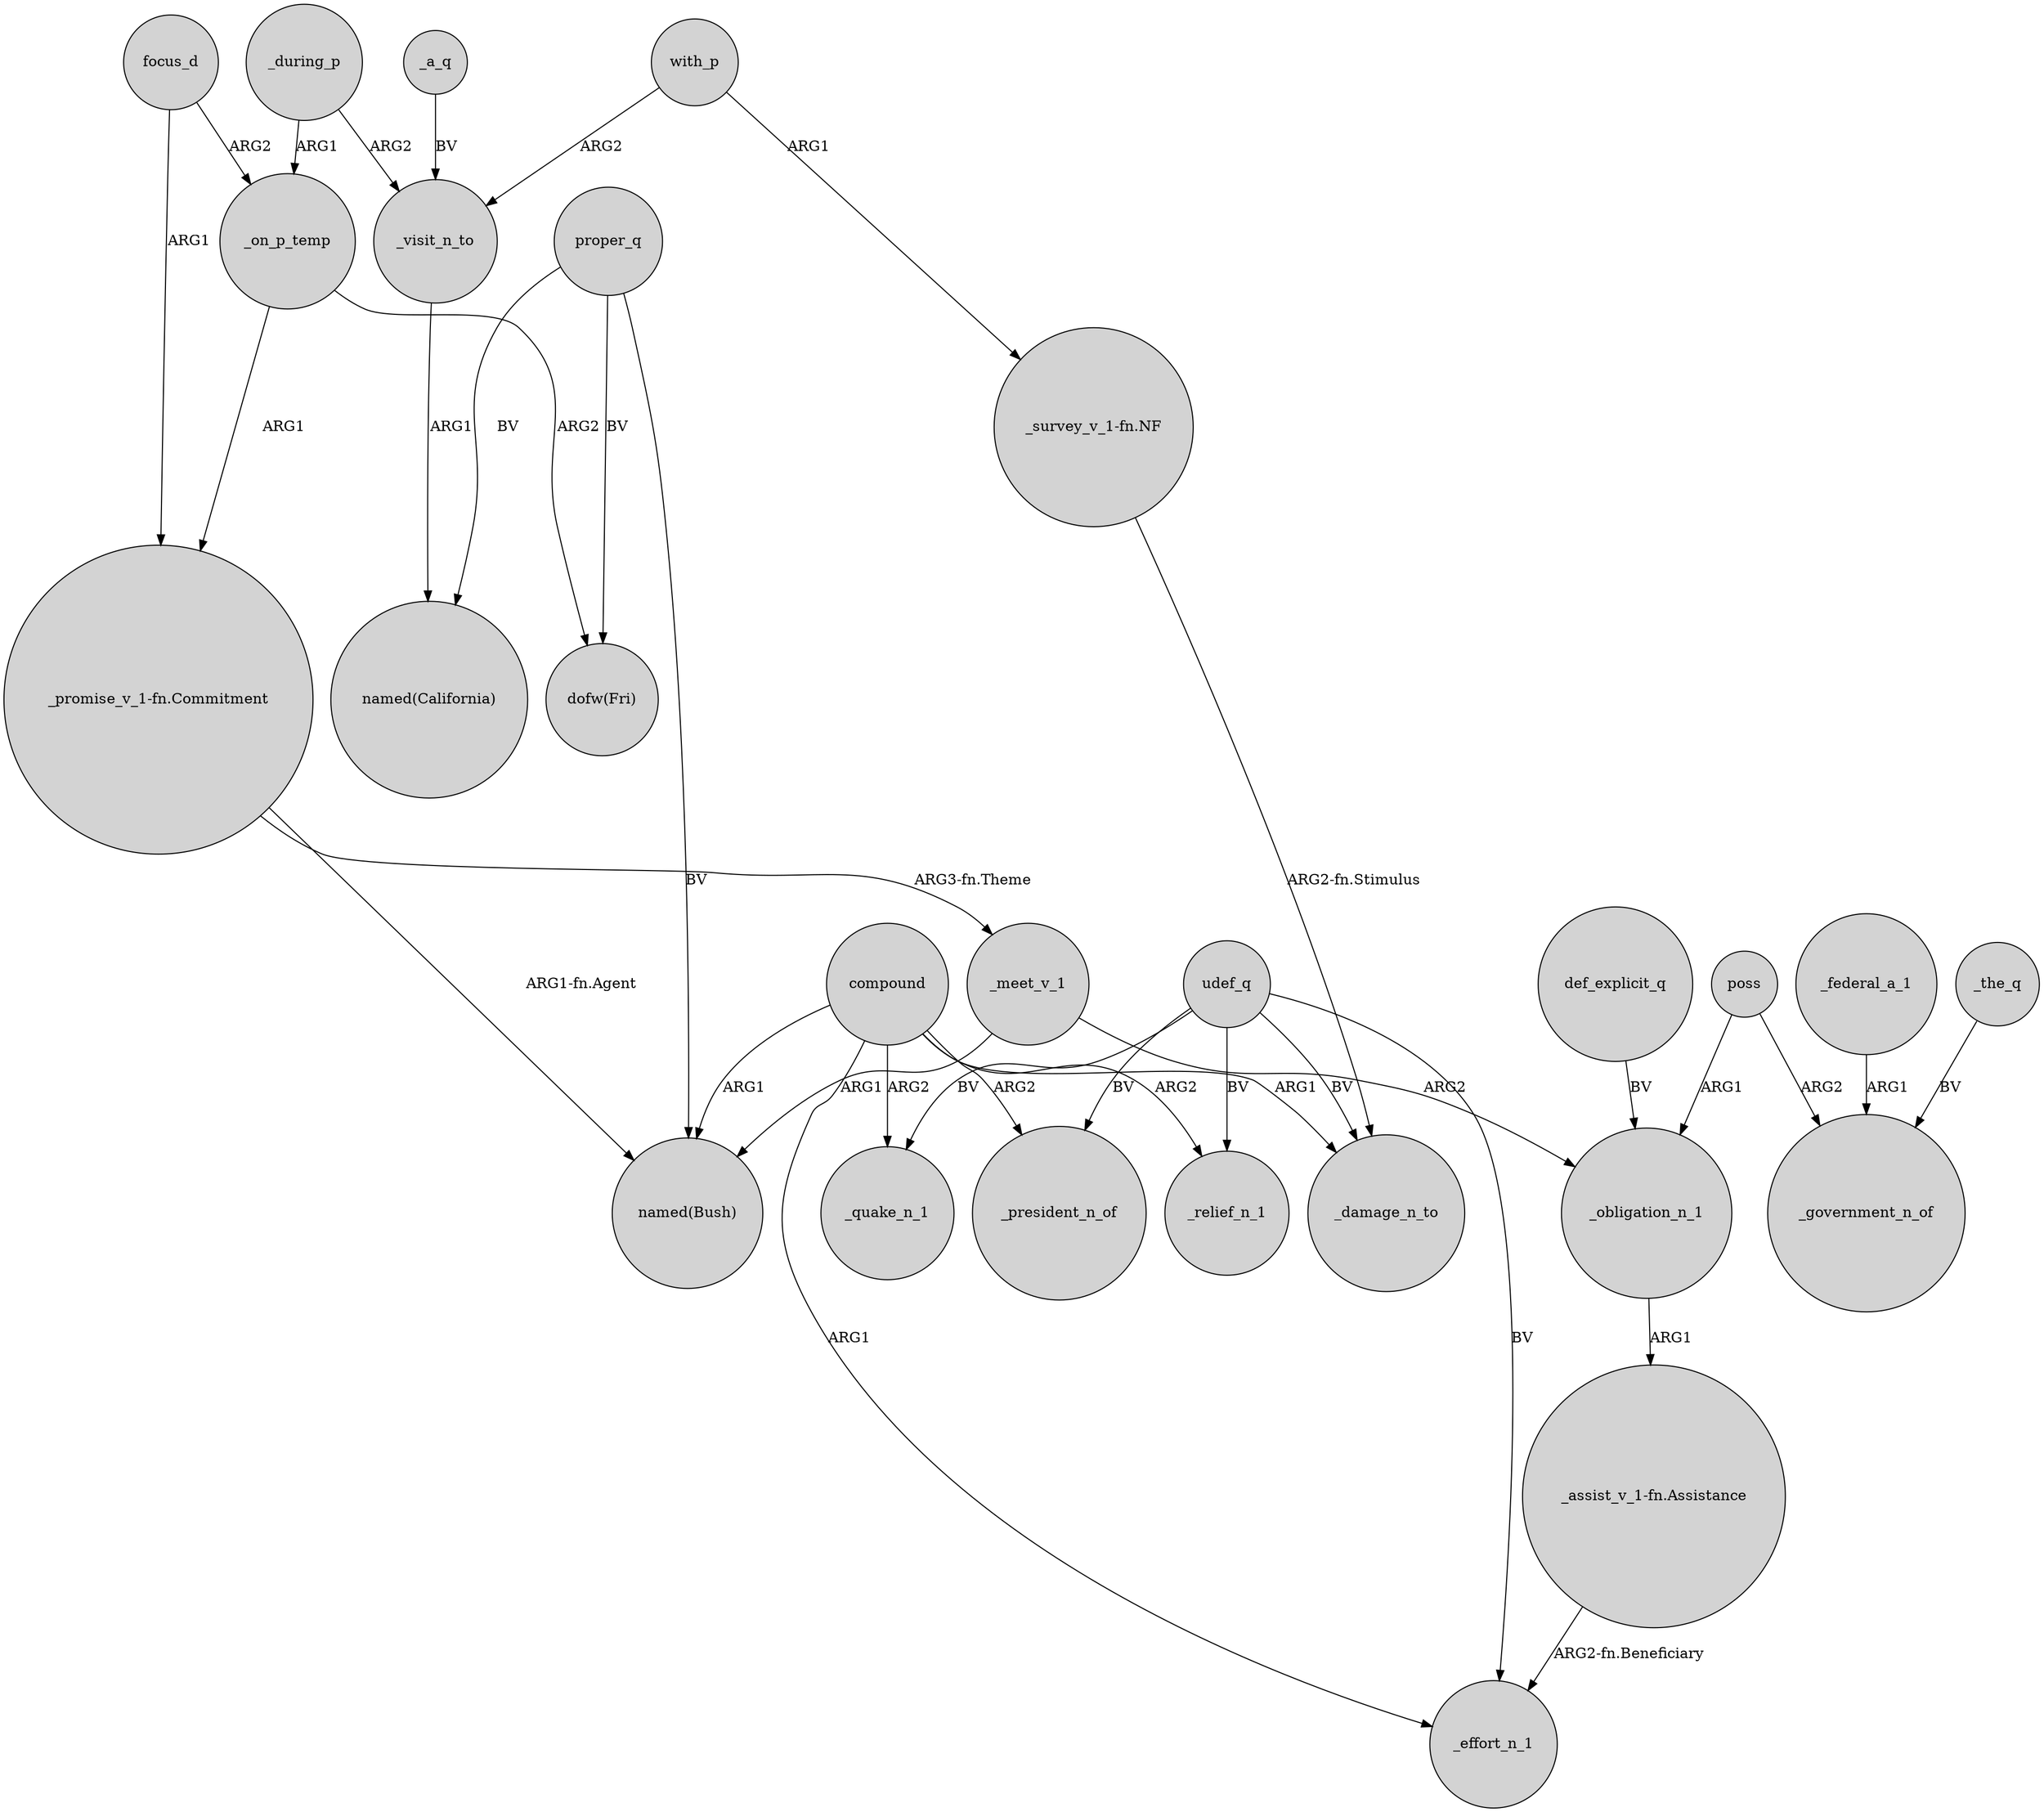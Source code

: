 digraph {
	node [shape=circle style=filled]
	_during_p -> _on_p_temp [label=ARG1]
	"_promise_v_1-fn.Commitment" -> "named(Bush)" [label="ARG1-fn.Agent"]
	proper_q -> "dofw(Fri)" [label=BV]
	compound -> _president_n_of [label=ARG2]
	_during_p -> _visit_n_to [label=ARG2]
	_on_p_temp -> "_promise_v_1-fn.Commitment" [label=ARG1]
	"_assist_v_1-fn.Assistance" -> _effort_n_1 [label="ARG2-fn.Beneficiary"]
	compound -> _damage_n_to [label=ARG1]
	proper_q -> "named(California)" [label=BV]
	_a_q -> _visit_n_to [label=BV]
	focus_d -> _on_p_temp [label=ARG2]
	def_explicit_q -> _obligation_n_1 [label=BV]
	"_survey_v_1-fn.NF" -> _damage_n_to [label="ARG2-fn.Stimulus"]
	compound -> _relief_n_1 [label=ARG2]
	_federal_a_1 -> _government_n_of [label=ARG1]
	udef_q -> _relief_n_1 [label=BV]
	with_p -> "_survey_v_1-fn.NF" [label=ARG1]
	focus_d -> "_promise_v_1-fn.Commitment" [label=ARG1]
	compound -> _effort_n_1 [label=ARG1]
	_on_p_temp -> "dofw(Fri)" [label=ARG2]
	udef_q -> _president_n_of [label=BV]
	"_promise_v_1-fn.Commitment" -> _meet_v_1 [label="ARG3-fn.Theme"]
	_visit_n_to -> "named(California)" [label=ARG1]
	udef_q -> _damage_n_to [label=BV]
	proper_q -> "named(Bush)" [label=BV]
	_meet_v_1 -> "named(Bush)" [label=ARG1]
	_the_q -> _government_n_of [label=BV]
	poss -> _obligation_n_1 [label=ARG1]
	_obligation_n_1 -> "_assist_v_1-fn.Assistance" [label=ARG1]
	_meet_v_1 -> _obligation_n_1 [label=ARG2]
	udef_q -> _quake_n_1 [label=BV]
	poss -> _government_n_of [label=ARG2]
	with_p -> _visit_n_to [label=ARG2]
	compound -> _quake_n_1 [label=ARG2]
	udef_q -> _effort_n_1 [label=BV]
	compound -> "named(Bush)" [label=ARG1]
}
